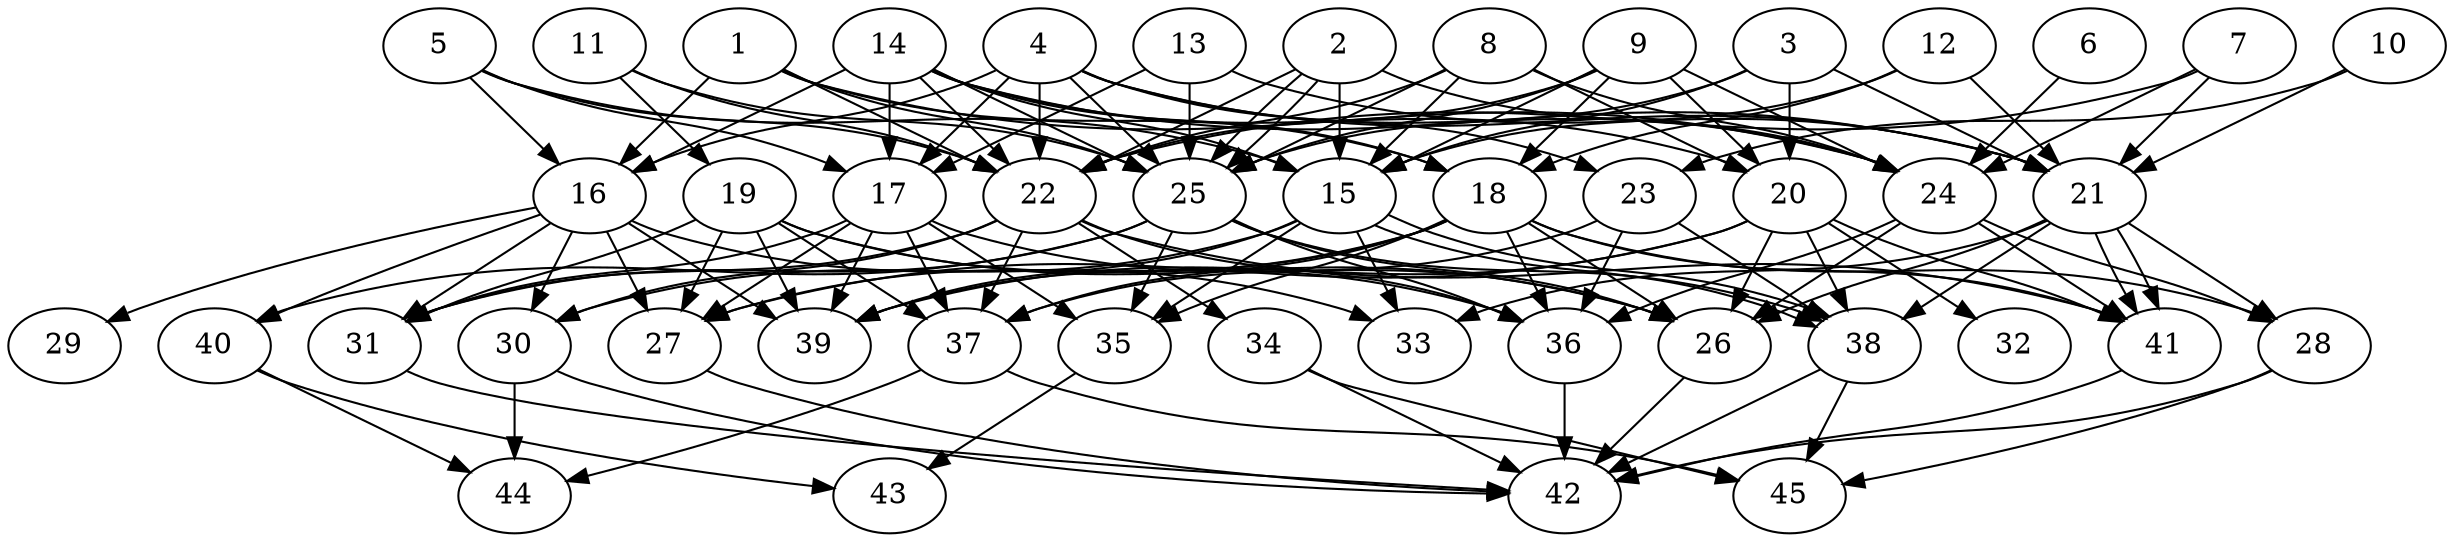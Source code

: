 // DAG automatically generated by daggen at Thu Oct  3 14:07:23 2019
// ./daggen --dot -n 45 --ccr 0.3 --fat 0.7 --regular 0.5 --density 0.7 --mindata 5242880 --maxdata 52428800 
digraph G {
  1 [size="85456213", alpha="0.10", expect_size="25636864"] 
  1 -> 16 [size ="25636864"]
  1 -> 18 [size ="25636864"]
  1 -> 22 [size ="25636864"]
  1 -> 24 [size ="25636864"]
  1 -> 25 [size ="25636864"]
  2 [size="152674987", alpha="0.18", expect_size="45802496"] 
  2 -> 15 [size ="45802496"]
  2 -> 22 [size ="45802496"]
  2 -> 24 [size ="45802496"]
  2 -> 25 [size ="45802496"]
  2 -> 25 [size ="45802496"]
  3 [size="113506987", alpha="0.08", expect_size="34052096"] 
  3 -> 15 [size ="34052096"]
  3 -> 20 [size ="34052096"]
  3 -> 21 [size ="34052096"]
  3 -> 25 [size ="34052096"]
  4 [size="58903893", alpha="0.07", expect_size="17671168"] 
  4 -> 16 [size ="17671168"]
  4 -> 17 [size ="17671168"]
  4 -> 21 [size ="17671168"]
  4 -> 22 [size ="17671168"]
  4 -> 23 [size ="17671168"]
  4 -> 24 [size ="17671168"]
  4 -> 25 [size ="17671168"]
  5 [size="51442347", alpha="0.17", expect_size="15432704"] 
  5 -> 15 [size ="15432704"]
  5 -> 16 [size ="15432704"]
  5 -> 17 [size ="15432704"]
  5 -> 22 [size ="15432704"]
  6 [size="74304853", alpha="0.15", expect_size="22291456"] 
  6 -> 24 [size ="22291456"]
  7 [size="154122240", alpha="0.01", expect_size="46236672"] 
  7 -> 21 [size ="46236672"]
  7 -> 22 [size ="46236672"]
  7 -> 24 [size ="46236672"]
  8 [size="144005120", alpha="0.01", expect_size="43201536"] 
  8 -> 15 [size ="43201536"]
  8 -> 20 [size ="43201536"]
  8 -> 22 [size ="43201536"]
  8 -> 24 [size ="43201536"]
  8 -> 25 [size ="43201536"]
  9 [size="18138453", alpha="0.13", expect_size="5441536"] 
  9 -> 15 [size ="5441536"]
  9 -> 18 [size ="5441536"]
  9 -> 20 [size ="5441536"]
  9 -> 22 [size ="5441536"]
  9 -> 24 [size ="5441536"]
  9 -> 25 [size ="5441536"]
  10 [size="103185067", alpha="0.06", expect_size="30955520"] 
  10 -> 21 [size ="30955520"]
  10 -> 23 [size ="30955520"]
  11 [size="119197013", alpha="0.15", expect_size="35759104"] 
  11 -> 19 [size ="35759104"]
  11 -> 22 [size ="35759104"]
  11 -> 25 [size ="35759104"]
  12 [size="38249813", alpha="0.12", expect_size="11474944"] 
  12 -> 15 [size ="11474944"]
  12 -> 18 [size ="11474944"]
  12 -> 21 [size ="11474944"]
  13 [size="21756587", alpha="0.09", expect_size="6526976"] 
  13 -> 17 [size ="6526976"]
  13 -> 21 [size ="6526976"]
  13 -> 25 [size ="6526976"]
  14 [size="81145173", alpha="0.17", expect_size="24343552"] 
  14 -> 15 [size ="24343552"]
  14 -> 16 [size ="24343552"]
  14 -> 17 [size ="24343552"]
  14 -> 18 [size ="24343552"]
  14 -> 20 [size ="24343552"]
  14 -> 21 [size ="24343552"]
  14 -> 22 [size ="24343552"]
  14 -> 25 [size ="24343552"]
  15 [size="132287147", alpha="0.05", expect_size="39686144"] 
  15 -> 30 [size ="39686144"]
  15 -> 33 [size ="39686144"]
  15 -> 35 [size ="39686144"]
  15 -> 38 [size ="39686144"]
  15 -> 38 [size ="39686144"]
  15 -> 39 [size ="39686144"]
  16 [size="112244053", alpha="0.04", expect_size="33673216"] 
  16 -> 27 [size ="33673216"]
  16 -> 29 [size ="33673216"]
  16 -> 30 [size ="33673216"]
  16 -> 31 [size ="33673216"]
  16 -> 33 [size ="33673216"]
  16 -> 39 [size ="33673216"]
  16 -> 40 [size ="33673216"]
  17 [size="70580907", alpha="0.03", expect_size="21174272"] 
  17 -> 26 [size ="21174272"]
  17 -> 27 [size ="21174272"]
  17 -> 31 [size ="21174272"]
  17 -> 35 [size ="21174272"]
  17 -> 37 [size ="21174272"]
  17 -> 39 [size ="21174272"]
  18 [size="80810667", alpha="0.09", expect_size="24243200"] 
  18 -> 26 [size ="24243200"]
  18 -> 27 [size ="24243200"]
  18 -> 28 [size ="24243200"]
  18 -> 35 [size ="24243200"]
  18 -> 36 [size ="24243200"]
  18 -> 37 [size ="24243200"]
  18 -> 39 [size ="24243200"]
  18 -> 41 [size ="24243200"]
  19 [size="90337280", alpha="0.09", expect_size="27101184"] 
  19 -> 26 [size ="27101184"]
  19 -> 27 [size ="27101184"]
  19 -> 31 [size ="27101184"]
  19 -> 36 [size ="27101184"]
  19 -> 37 [size ="27101184"]
  19 -> 39 [size ="27101184"]
  20 [size="31887360", alpha="0.14", expect_size="9566208"] 
  20 -> 26 [size ="9566208"]
  20 -> 27 [size ="9566208"]
  20 -> 32 [size ="9566208"]
  20 -> 38 [size ="9566208"]
  20 -> 39 [size ="9566208"]
  20 -> 41 [size ="9566208"]
  21 [size="79813973", alpha="0.08", expect_size="23944192"] 
  21 -> 26 [size ="23944192"]
  21 -> 28 [size ="23944192"]
  21 -> 33 [size ="23944192"]
  21 -> 38 [size ="23944192"]
  21 -> 41 [size ="23944192"]
  21 -> 41 [size ="23944192"]
  22 [size="43728213", alpha="0.19", expect_size="13118464"] 
  22 -> 30 [size ="13118464"]
  22 -> 31 [size ="13118464"]
  22 -> 34 [size ="13118464"]
  22 -> 36 [size ="13118464"]
  22 -> 37 [size ="13118464"]
  22 -> 41 [size ="13118464"]
  23 [size="135273813", alpha="0.03", expect_size="40582144"] 
  23 -> 36 [size ="40582144"]
  23 -> 37 [size ="40582144"]
  23 -> 38 [size ="40582144"]
  24 [size="52019200", alpha="0.11", expect_size="15605760"] 
  24 -> 26 [size ="15605760"]
  24 -> 28 [size ="15605760"]
  24 -> 36 [size ="15605760"]
  24 -> 41 [size ="15605760"]
  25 [size="30945280", alpha="0.04", expect_size="9283584"] 
  25 -> 26 [size ="9283584"]
  25 -> 31 [size ="9283584"]
  25 -> 35 [size ="9283584"]
  25 -> 36 [size ="9283584"]
  25 -> 38 [size ="9283584"]
  25 -> 40 [size ="9283584"]
  26 [size="71888213", alpha="0.05", expect_size="21566464"] 
  26 -> 42 [size ="21566464"]
  27 [size="104396800", alpha="0.02", expect_size="31319040"] 
  27 -> 42 [size ="31319040"]
  28 [size="127590400", alpha="0.16", expect_size="38277120"] 
  28 -> 42 [size ="38277120"]
  28 -> 45 [size ="38277120"]
  29 [size="44011520", alpha="0.10", expect_size="13203456"] 
  30 [size="113745920", alpha="0.14", expect_size="34123776"] 
  30 -> 42 [size ="34123776"]
  30 -> 44 [size ="34123776"]
  31 [size="68194987", alpha="0.12", expect_size="20458496"] 
  31 -> 42 [size ="20458496"]
  32 [size="132628480", alpha="0.12", expect_size="39788544"] 
  33 [size="127675733", alpha="0.13", expect_size="38302720"] 
  34 [size="149364053", alpha="0.02", expect_size="44809216"] 
  34 -> 42 [size ="44809216"]
  34 -> 45 [size ="44809216"]
  35 [size="81838080", alpha="0.05", expect_size="24551424"] 
  35 -> 43 [size ="24551424"]
  36 [size="116350293", alpha="0.01", expect_size="34905088"] 
  36 -> 42 [size ="34905088"]
  37 [size="152449707", alpha="0.03", expect_size="45734912"] 
  37 -> 44 [size ="45734912"]
  37 -> 45 [size ="45734912"]
  38 [size="169485653", alpha="0.13", expect_size="50845696"] 
  38 -> 42 [size ="50845696"]
  38 -> 45 [size ="50845696"]
  39 [size="136714240", alpha="0.13", expect_size="41014272"] 
  40 [size="54790827", alpha="0.14", expect_size="16437248"] 
  40 -> 43 [size ="16437248"]
  40 -> 44 [size ="16437248"]
  41 [size="166717440", alpha="0.04", expect_size="50015232"] 
  41 -> 42 [size ="50015232"]
  42 [size="102352213", alpha="0.16", expect_size="30705664"] 
  43 [size="39761920", alpha="0.04", expect_size="11928576"] 
  44 [size="140509867", alpha="0.16", expect_size="42152960"] 
  45 [size="153698987", alpha="0.10", expect_size="46109696"] 
}
